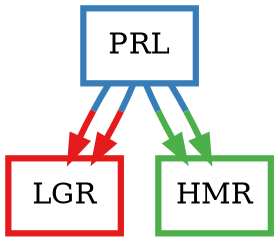 digraph barS {
	{
		rank=same
	2 [shape=box,penwidth=3,colorscheme=set19,color=2,label="PRL"]
	}
	{
		rank=same
		1 [shape=box,penwidth=3,colorscheme=set19,color=1,label="LGR"]
		0 [shape=box,penwidth=3,colorscheme=set19,color=3,label="HMR"]
	}
	2 -> 1 [penwidth=3,colorscheme=set19,color="2;0.5:1"]
	2 -> 0 [penwidth=3,colorscheme=set19,color="2;0.5:3"]
	2 -> 1 [penwidth=3,colorscheme=set19,color="2;0.5:1"]
	2 -> 0 [penwidth=3,colorscheme=set19,color="2;0.5:3"]
}
